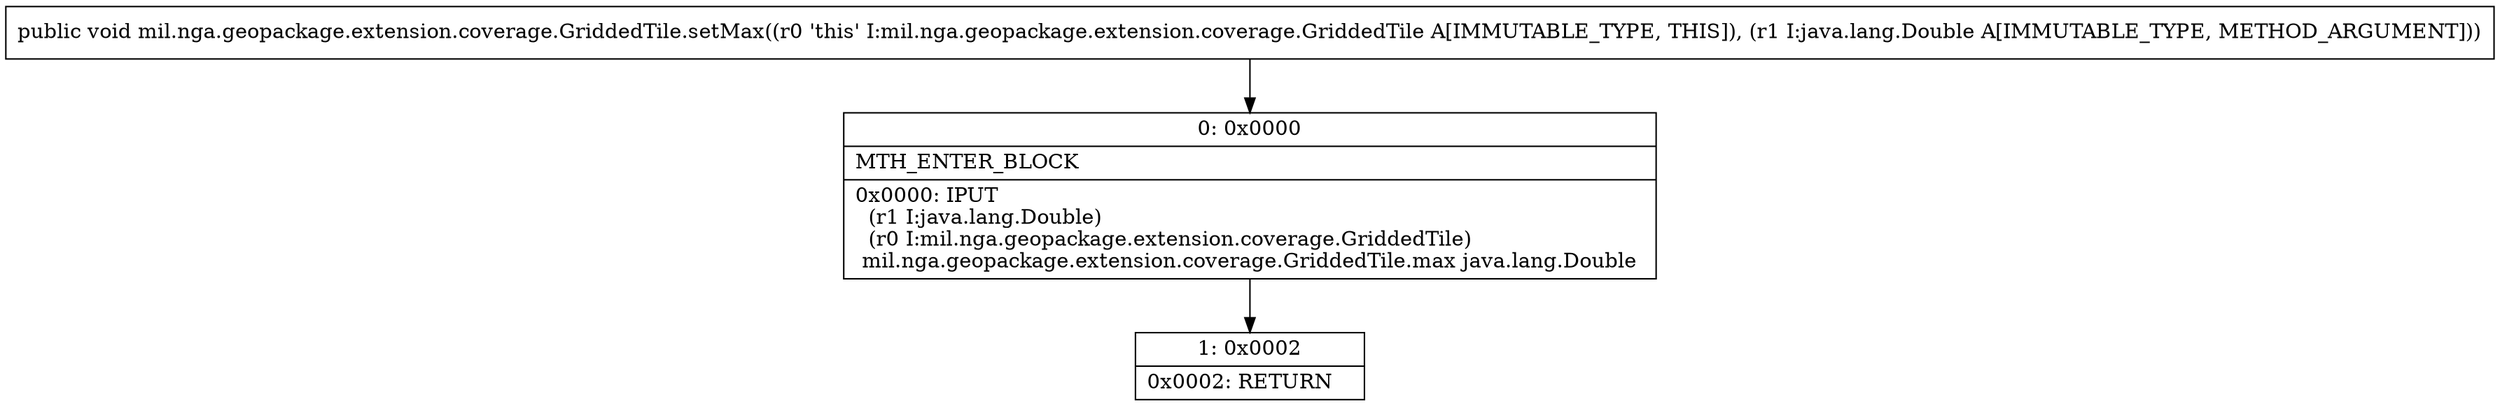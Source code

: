 digraph "CFG formil.nga.geopackage.extension.coverage.GriddedTile.setMax(Ljava\/lang\/Double;)V" {
Node_0 [shape=record,label="{0\:\ 0x0000|MTH_ENTER_BLOCK\l|0x0000: IPUT  \l  (r1 I:java.lang.Double)\l  (r0 I:mil.nga.geopackage.extension.coverage.GriddedTile)\l mil.nga.geopackage.extension.coverage.GriddedTile.max java.lang.Double \l}"];
Node_1 [shape=record,label="{1\:\ 0x0002|0x0002: RETURN   \l}"];
MethodNode[shape=record,label="{public void mil.nga.geopackage.extension.coverage.GriddedTile.setMax((r0 'this' I:mil.nga.geopackage.extension.coverage.GriddedTile A[IMMUTABLE_TYPE, THIS]), (r1 I:java.lang.Double A[IMMUTABLE_TYPE, METHOD_ARGUMENT])) }"];
MethodNode -> Node_0;
Node_0 -> Node_1;
}

